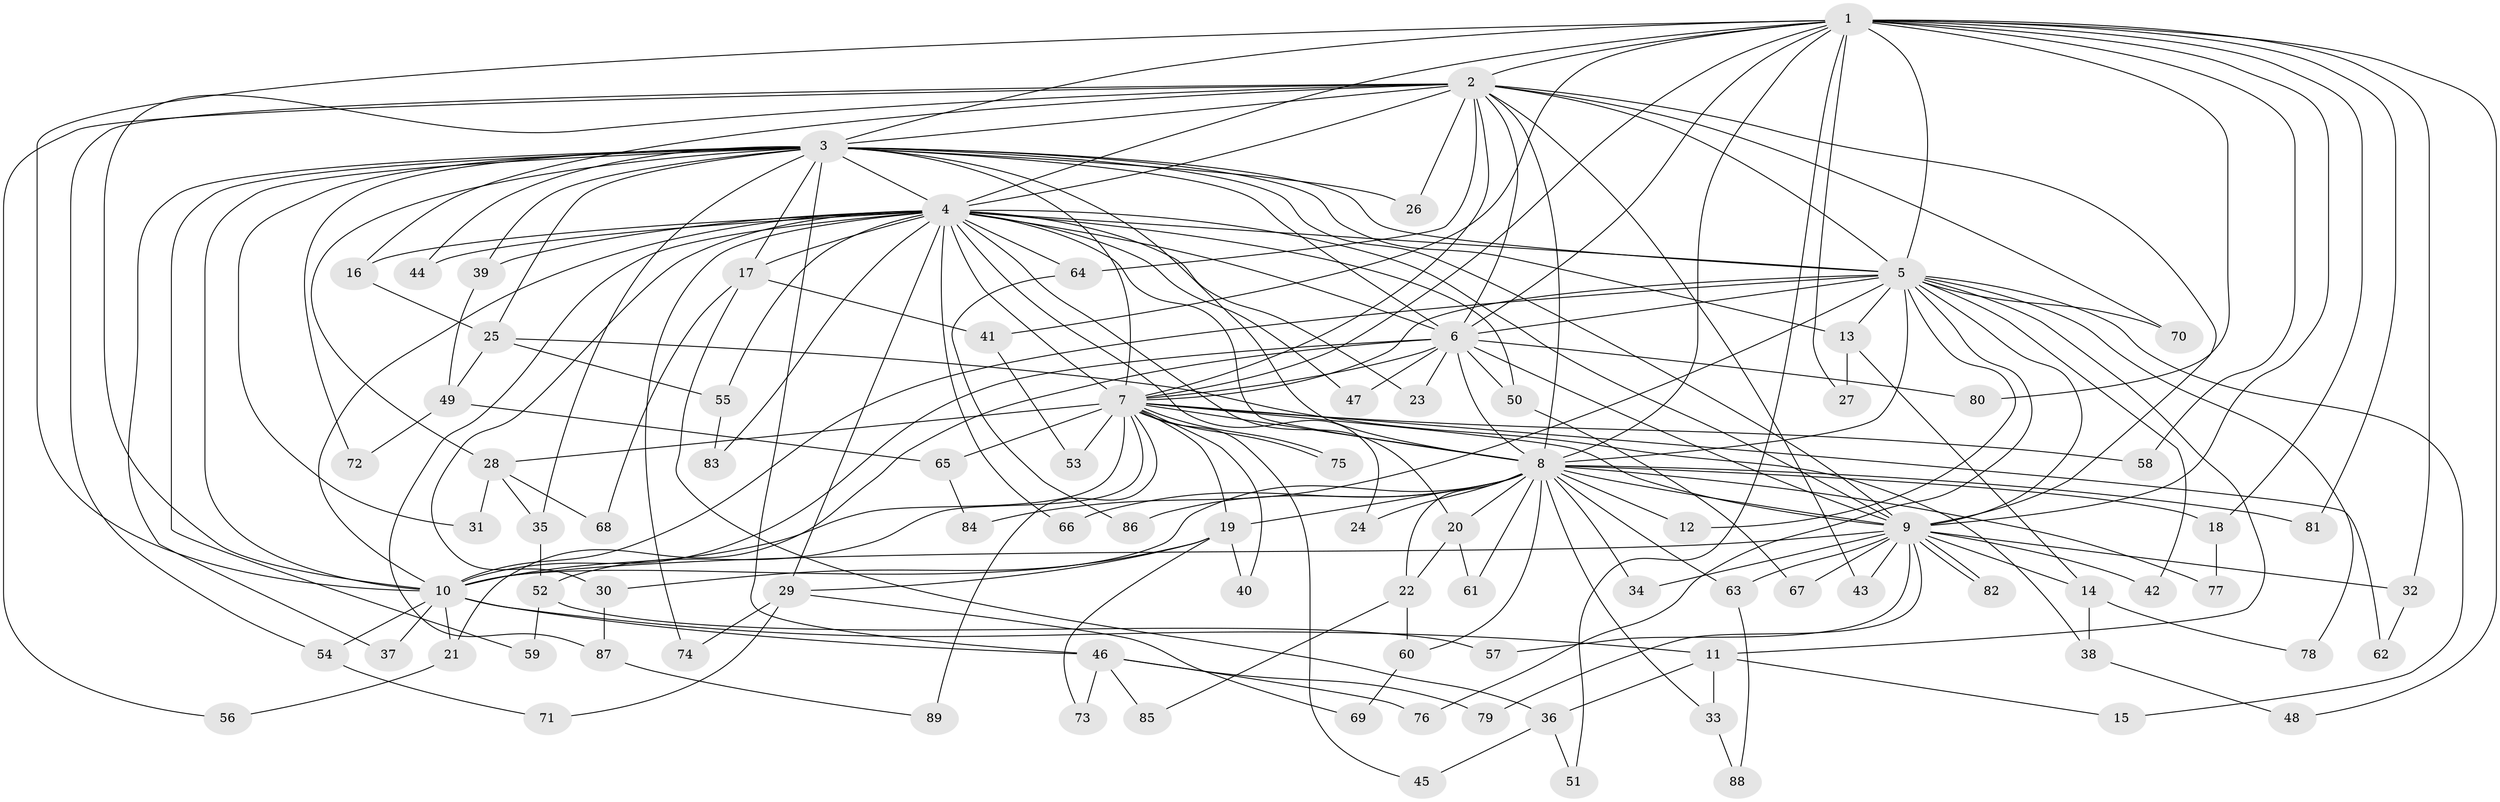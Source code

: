 // Generated by graph-tools (version 1.1) at 2025/43/03/09/25 04:43:38]
// undirected, 89 vertices, 203 edges
graph export_dot {
graph [start="1"]
  node [color=gray90,style=filled];
  1;
  2;
  3;
  4;
  5;
  6;
  7;
  8;
  9;
  10;
  11;
  12;
  13;
  14;
  15;
  16;
  17;
  18;
  19;
  20;
  21;
  22;
  23;
  24;
  25;
  26;
  27;
  28;
  29;
  30;
  31;
  32;
  33;
  34;
  35;
  36;
  37;
  38;
  39;
  40;
  41;
  42;
  43;
  44;
  45;
  46;
  47;
  48;
  49;
  50;
  51;
  52;
  53;
  54;
  55;
  56;
  57;
  58;
  59;
  60;
  61;
  62;
  63;
  64;
  65;
  66;
  67;
  68;
  69;
  70;
  71;
  72;
  73;
  74;
  75;
  76;
  77;
  78;
  79;
  80;
  81;
  82;
  83;
  84;
  85;
  86;
  87;
  88;
  89;
  1 -- 2;
  1 -- 3;
  1 -- 4;
  1 -- 5;
  1 -- 6;
  1 -- 7;
  1 -- 8;
  1 -- 9;
  1 -- 10;
  1 -- 18;
  1 -- 27;
  1 -- 32;
  1 -- 41;
  1 -- 48;
  1 -- 51;
  1 -- 58;
  1 -- 80;
  1 -- 81;
  2 -- 3;
  2 -- 4;
  2 -- 5;
  2 -- 6;
  2 -- 7;
  2 -- 8;
  2 -- 9;
  2 -- 10;
  2 -- 16;
  2 -- 26;
  2 -- 43;
  2 -- 54;
  2 -- 56;
  2 -- 64;
  2 -- 70;
  3 -- 4;
  3 -- 5;
  3 -- 6;
  3 -- 7;
  3 -- 8;
  3 -- 9;
  3 -- 10;
  3 -- 13;
  3 -- 17;
  3 -- 25;
  3 -- 26;
  3 -- 28;
  3 -- 31;
  3 -- 35;
  3 -- 37;
  3 -- 39;
  3 -- 44;
  3 -- 46;
  3 -- 59;
  3 -- 72;
  4 -- 5;
  4 -- 6;
  4 -- 7;
  4 -- 8;
  4 -- 9;
  4 -- 10;
  4 -- 16;
  4 -- 17;
  4 -- 20;
  4 -- 23;
  4 -- 24;
  4 -- 29;
  4 -- 30;
  4 -- 39;
  4 -- 44;
  4 -- 47;
  4 -- 50;
  4 -- 55;
  4 -- 64;
  4 -- 66;
  4 -- 74;
  4 -- 83;
  4 -- 87;
  5 -- 6;
  5 -- 7;
  5 -- 8;
  5 -- 9;
  5 -- 10;
  5 -- 11;
  5 -- 12;
  5 -- 13;
  5 -- 15;
  5 -- 42;
  5 -- 70;
  5 -- 76;
  5 -- 78;
  5 -- 84;
  6 -- 7;
  6 -- 8;
  6 -- 9;
  6 -- 10;
  6 -- 21;
  6 -- 23;
  6 -- 47;
  6 -- 50;
  6 -- 80;
  7 -- 8;
  7 -- 9;
  7 -- 10;
  7 -- 19;
  7 -- 28;
  7 -- 40;
  7 -- 45;
  7 -- 52;
  7 -- 53;
  7 -- 58;
  7 -- 62;
  7 -- 65;
  7 -- 75;
  7 -- 75;
  7 -- 89;
  8 -- 9;
  8 -- 10;
  8 -- 12;
  8 -- 18;
  8 -- 19;
  8 -- 20;
  8 -- 22;
  8 -- 24;
  8 -- 33;
  8 -- 34;
  8 -- 60;
  8 -- 61;
  8 -- 63;
  8 -- 66;
  8 -- 77;
  8 -- 81;
  8 -- 86;
  9 -- 10;
  9 -- 14;
  9 -- 32;
  9 -- 34;
  9 -- 42;
  9 -- 43;
  9 -- 57;
  9 -- 63;
  9 -- 67;
  9 -- 79;
  9 -- 82;
  9 -- 82;
  10 -- 11;
  10 -- 21;
  10 -- 37;
  10 -- 46;
  10 -- 54;
  11 -- 15;
  11 -- 33;
  11 -- 36;
  13 -- 14;
  13 -- 27;
  14 -- 38;
  14 -- 78;
  16 -- 25;
  17 -- 36;
  17 -- 41;
  17 -- 68;
  18 -- 77;
  19 -- 29;
  19 -- 30;
  19 -- 40;
  19 -- 73;
  20 -- 22;
  20 -- 61;
  21 -- 56;
  22 -- 60;
  22 -- 85;
  25 -- 38;
  25 -- 49;
  25 -- 55;
  28 -- 31;
  28 -- 35;
  28 -- 68;
  29 -- 69;
  29 -- 71;
  29 -- 74;
  30 -- 87;
  32 -- 62;
  33 -- 88;
  35 -- 52;
  36 -- 45;
  36 -- 51;
  38 -- 48;
  39 -- 49;
  41 -- 53;
  46 -- 73;
  46 -- 76;
  46 -- 79;
  46 -- 85;
  49 -- 65;
  49 -- 72;
  50 -- 67;
  52 -- 57;
  52 -- 59;
  54 -- 71;
  55 -- 83;
  60 -- 69;
  63 -- 88;
  64 -- 86;
  65 -- 84;
  87 -- 89;
}
